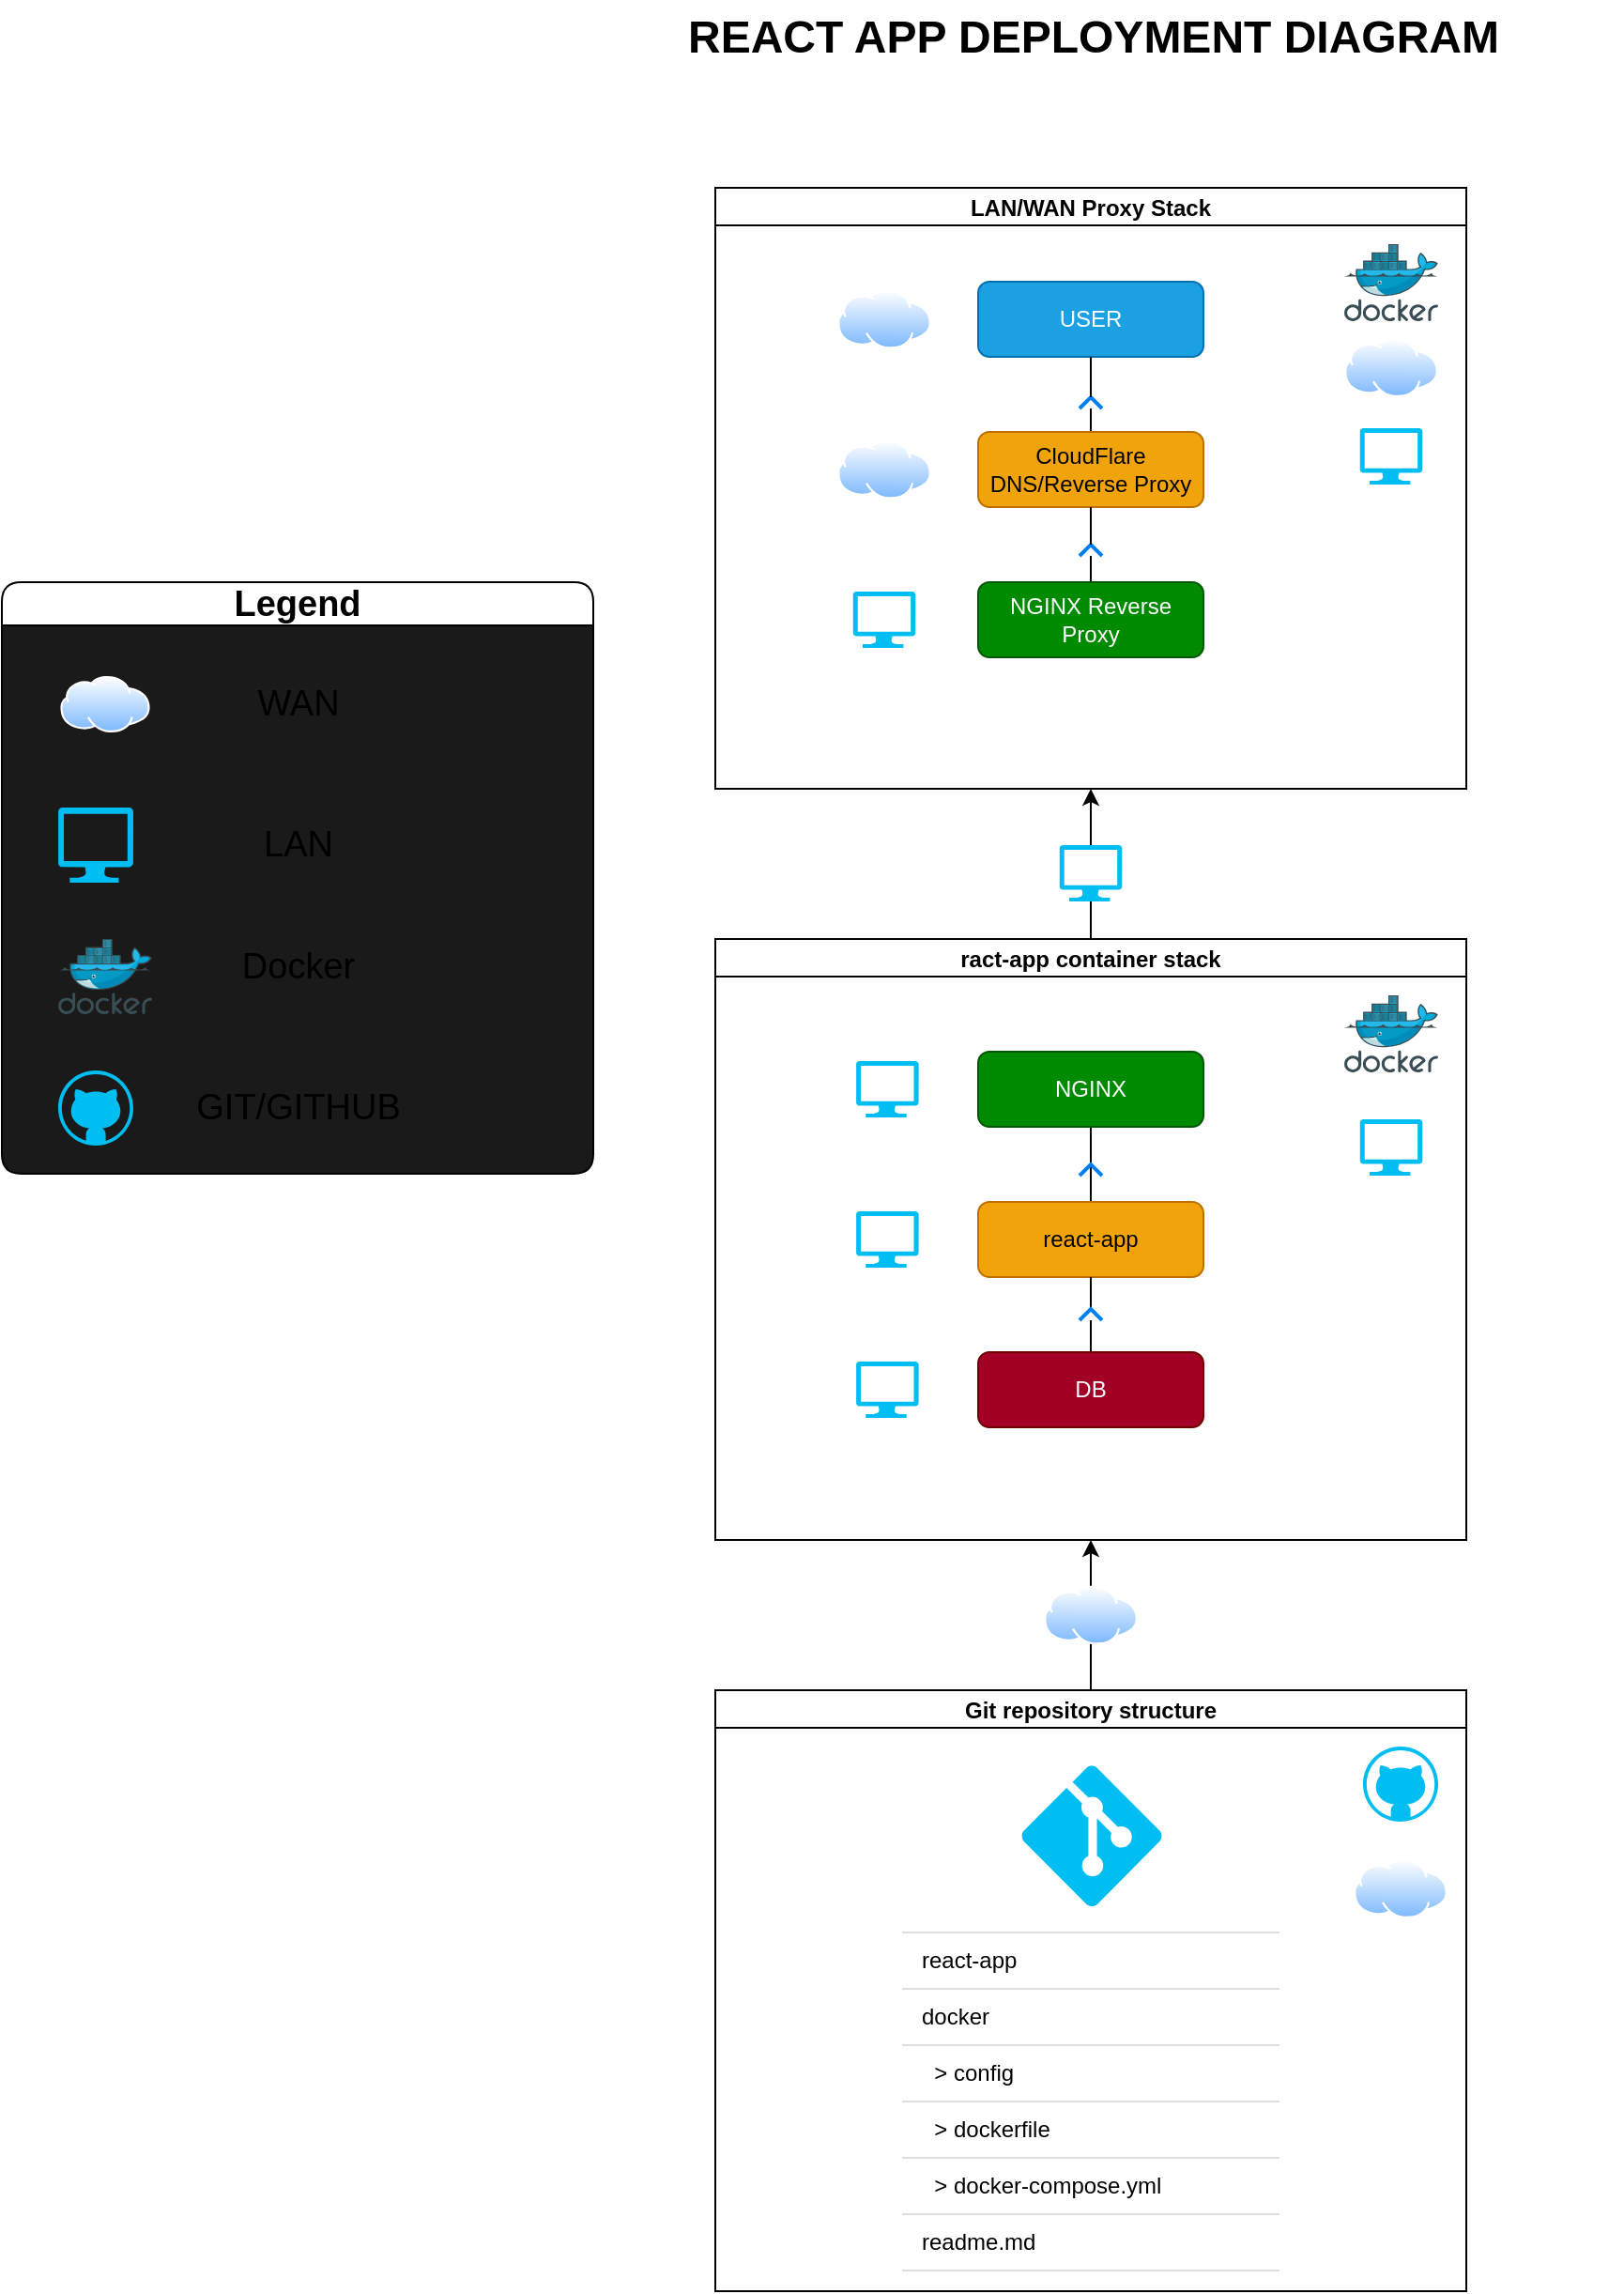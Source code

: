 <mxfile>
    <diagram id="caemsdQhCzEoh4KC35OA" name="Page-1">
        <mxGraphModel dx="1168" dy="3623" grid="0" gridSize="10" guides="1" tooltips="1" connect="1" arrows="1" fold="1" page="1" pageScale="1" pageWidth="1200" pageHeight="1600" math="0" shadow="0">
            <root>
                <mxCell id="0"/>
                <mxCell id="1" parent="0"/>
                <mxCell id="186" value="" style="group" parent="1" vertex="1" connectable="0">
                    <mxGeometry x="474" y="-2972" width="400" height="1120" as="geometry"/>
                </mxCell>
                <mxCell id="75" value="" style="group" parent="186" vertex="1" connectable="0">
                    <mxGeometry y="400" width="400" height="720" as="geometry"/>
                </mxCell>
                <mxCell id="73" value="" style="group" parent="75" vertex="1" connectable="0">
                    <mxGeometry y="400" width="400" height="320" as="geometry"/>
                </mxCell>
                <mxCell id="2" value="Git repository structure" style="swimlane;startSize=20;horizontal=1;containerType=tree;swimlaneFillColor=default;" parent="73" vertex="1">
                    <mxGeometry width="400" height="320" as="geometry">
                        <mxRectangle width="120" height="30" as="alternateBounds"/>
                    </mxGeometry>
                </mxCell>
                <mxCell id="49" value="" style="verticalLabelPosition=bottom;html=1;verticalAlign=top;align=center;strokeColor=none;fillColor=#00BEF2;shape=mxgraph.azure.git_repository;rounded=1;glass=0;fillStyle=auto;" parent="2" vertex="1">
                    <mxGeometry x="163" y="40" width="75" height="75" as="geometry"/>
                </mxCell>
                <mxCell id="52" value="" style="verticalLabelPosition=bottom;html=1;verticalAlign=top;align=center;strokeColor=none;fillColor=#00BEF2;shape=mxgraph.azure.github_code;pointerEvents=1;rounded=1;glass=0;fillStyle=auto;" parent="2" vertex="1">
                    <mxGeometry x="345" y="30" width="40" height="40" as="geometry"/>
                </mxCell>
                <mxCell id="109" value="" style="aspect=fixed;perimeter=ellipsePerimeter;html=1;align=center;shadow=0;dashed=0;spacingTop=3;image;image=img/lib/active_directory/internet_cloud.svg;rounded=1;glass=0;fillStyle=auto;fontColor=default;gradientColor=none;" parent="2" vertex="1">
                    <mxGeometry x="340" y="90" width="50" height="31.5" as="geometry"/>
                </mxCell>
                <mxCell id="204" value="readme.md" style="shape=partialRectangle;whiteSpace=wrap;left=0;right=0;fillColor=none;strokeColor=#DFDFDF;html=1;shadow=0;dashed=0;perimeter=none;whiteSpace=wrap;resizeWidth=1;align=left;spacing=10;rounded=1;glass=0;fillStyle=auto;fontColor=default;" vertex="1" parent="2">
                    <mxGeometry x="100" y="279" width="200" height="30" as="geometry"/>
                </mxCell>
                <mxCell id="64" value="&lt;span style=&quot;color: rgba(0, 0, 0, 0); font-family: monospace; font-size: 0px;&quot;&gt;re&lt;/span&gt;" style="html=1;strokeColor=none;fillColor=none;fontColor=default;perimeter=none;whiteSpace=wrap;resizeWidth=1;align=left;spacing=10;rounded=1;glass=0;fillStyle=auto;" parent="73" vertex="1">
                    <mxGeometry x="100" y="140" width="200" height="30" as="geometry"/>
                </mxCell>
                <mxCell id="66" value="docker" style="shape=partialRectangle;whiteSpace=wrap;left=0;right=0;fillColor=none;strokeColor=#DFDFDF;html=1;shadow=0;dashed=0;perimeter=none;whiteSpace=wrap;resizeWidth=1;align=left;spacing=10;rounded=1;glass=0;fillStyle=auto;fontColor=default;" parent="73" vertex="1">
                    <mxGeometry x="100" y="159" width="200" height="30" as="geometry"/>
                </mxCell>
                <mxCell id="67" value="&amp;nbsp; &amp;gt; config" style="shape=partialRectangle;whiteSpace=wrap;left=0;right=0;fillColor=none;strokeColor=#DFDFDF;html=1;shadow=0;dashed=0;perimeter=none;whiteSpace=wrap;resizeWidth=1;align=left;spacing=10;rounded=1;glass=0;fillStyle=auto;fontColor=default;" parent="73" vertex="1">
                    <mxGeometry x="100" y="189" width="200" height="30" as="geometry"/>
                </mxCell>
                <mxCell id="69" value="&amp;nbsp; &amp;gt; dockerfile" style="shape=partialRectangle;whiteSpace=wrap;left=0;right=0;fillColor=none;strokeColor=#DFDFDF;html=1;shadow=0;dashed=0;perimeter=none;whiteSpace=wrap;resizeWidth=1;align=left;spacing=10;rounded=1;glass=0;fillStyle=auto;fontColor=default;" parent="73" vertex="1">
                    <mxGeometry x="100" y="219" width="200" height="30" as="geometry"/>
                </mxCell>
                <mxCell id="71" value="react-app" style="shape=partialRectangle;whiteSpace=wrap;left=0;right=0;fillColor=none;strokeColor=#DFDFDF;html=1;shadow=0;dashed=0;perimeter=none;whiteSpace=wrap;resizeWidth=1;align=left;spacing=10;rounded=1;glass=0;fillStyle=auto;fontColor=default;" parent="73" vertex="1">
                    <mxGeometry x="100" y="129" width="200" height="30" as="geometry"/>
                </mxCell>
                <mxCell id="72" value="&amp;nbsp; &amp;gt; docker-compose.yml" style="shape=partialRectangle;whiteSpace=wrap;left=0;right=0;fillColor=none;strokeColor=#DFDFDF;html=1;shadow=0;dashed=0;perimeter=none;whiteSpace=wrap;resizeWidth=1;align=left;spacing=10;rounded=1;glass=0;fillStyle=auto;fontColor=default;" parent="73" vertex="1">
                    <mxGeometry x="100" y="249" width="200" height="30" as="geometry"/>
                </mxCell>
                <mxCell id="74" value="" style="group" parent="75" vertex="1" connectable="0">
                    <mxGeometry width="400" height="320" as="geometry"/>
                </mxCell>
                <mxCell id="38" value="ract-app container stack" style="swimlane;startSize=20;horizontal=1;containerType=tree;swimlaneFillColor=default;" parent="74" vertex="1">
                    <mxGeometry width="400" height="320" as="geometry">
                        <mxRectangle x="200" y="220" width="120" height="30" as="alternateBounds"/>
                    </mxGeometry>
                </mxCell>
                <mxCell id="39" value="" style="edgeStyle=elbowEdgeStyle;elbow=vertical;sourcePerimeterSpacing=0;targetPerimeterSpacing=0;startArrow=none;endArrow=none;rounded=0;curved=0;" parent="38" source="40" target="41" edge="1">
                    <mxGeometry relative="1" as="geometry"/>
                </mxCell>
                <mxCell id="40" value="NGINX" style="whiteSpace=wrap;html=1;treeFolding=1;treeMoving=1;newEdgeStyle={&quot;edgeStyle&quot;:&quot;elbowEdgeStyle&quot;,&quot;startArrow&quot;:&quot;none&quot;,&quot;endArrow&quot;:&quot;none&quot;};fillColor=#008a00;fontColor=#ffffff;strokeColor=#005700;glass=0;rounded=1;" parent="38" vertex="1">
                    <mxGeometry x="140" y="60" width="120" height="40" as="geometry"/>
                </mxCell>
                <mxCell id="41" value="react-app" style="whiteSpace=wrap;html=1;treeFolding=1;treeMoving=1;newEdgeStyle={&quot;edgeStyle&quot;:&quot;elbowEdgeStyle&quot;,&quot;startArrow&quot;:&quot;none&quot;,&quot;endArrow&quot;:&quot;none&quot;};rounded=1;fillColor=#f0a30a;fontColor=#000000;strokeColor=#BD7000;" parent="38" vertex="1">
                    <mxGeometry x="140" y="140" width="120" height="40" as="geometry"/>
                </mxCell>
                <mxCell id="42" value="" style="edgeStyle=elbowEdgeStyle;elbow=vertical;targetPerimeterSpacing=0;startArrow=none;endArrow=none;rounded=0;curved=0;" parent="38" source="45" target="43" edge="1">
                    <mxGeometry relative="1" as="geometry">
                        <mxPoint x="400" y="320" as="sourcePoint"/>
                    </mxGeometry>
                </mxCell>
                <mxCell id="43" value="DB" style="whiteSpace=wrap;html=1;treeFolding=1;treeMoving=1;newEdgeStyle={&quot;edgeStyle&quot;:&quot;elbowEdgeStyle&quot;,&quot;startArrow&quot;:&quot;none&quot;,&quot;endArrow&quot;:&quot;none&quot;};fillColor=#a20025;fontColor=#ffffff;strokeColor=#6F0000;rounded=1;" parent="38" vertex="1">
                    <mxGeometry x="140" y="220" width="120" height="40" as="geometry"/>
                </mxCell>
                <mxCell id="44" value="" style="edgeStyle=elbowEdgeStyle;elbow=vertical;sourcePerimeterSpacing=0;startArrow=none;endArrow=none;rounded=0;curved=0;" parent="38" source="41" target="45" edge="1">
                    <mxGeometry relative="1" as="geometry">
                        <mxPoint x="400" y="400" as="sourcePoint"/>
                        <mxPoint x="400" y="440" as="targetPoint"/>
                    </mxGeometry>
                </mxCell>
                <mxCell id="45" value="" style="html=1;verticalLabelPosition=bottom;labelBackgroundColor=#ffffff;verticalAlign=top;shadow=0;dashed=0;strokeWidth=2;shape=mxgraph.ios7.misc.up;strokeColor=#0080f0;rounded=1;glass=0;gradientColor=none;" parent="38" vertex="1">
                    <mxGeometry x="194" y="197" width="12" height="6" as="geometry"/>
                </mxCell>
                <mxCell id="46" value="" style="html=1;verticalLabelPosition=bottom;labelBackgroundColor=#ffffff;verticalAlign=top;shadow=0;dashed=0;strokeWidth=2;shape=mxgraph.ios7.misc.up;strokeColor=#0080f0;rounded=1;glass=0;gradientColor=none;" parent="38" vertex="1">
                    <mxGeometry x="194" y="120" width="12" height="6" as="geometry"/>
                </mxCell>
                <mxCell id="51" value="" style="sketch=0;aspect=fixed;html=1;points=[];align=center;image;fontSize=12;image=img/lib/mscae/Docker.svg;rounded=1;glass=0;fillStyle=auto;gradientColor=none;" parent="38" vertex="1">
                    <mxGeometry x="335" y="30" width="50" height="41" as="geometry"/>
                </mxCell>
                <mxCell id="105" value="" style="verticalLabelPosition=bottom;html=1;verticalAlign=top;align=center;strokeColor=none;fillColor=#00BEF2;shape=mxgraph.azure.computer;pointerEvents=1;rounded=1;glass=0;fillStyle=auto;fontColor=default;" parent="38" vertex="1">
                    <mxGeometry x="343.34" y="96" width="33.33" height="30" as="geometry"/>
                </mxCell>
                <mxCell id="114" value="" style="verticalLabelPosition=bottom;html=1;verticalAlign=top;align=center;strokeColor=none;fillColor=#00BEF2;shape=mxgraph.azure.computer;pointerEvents=1;rounded=1;glass=0;fillStyle=auto;fontColor=default;" parent="38" vertex="1">
                    <mxGeometry x="75.0" y="65" width="33.33" height="30" as="geometry"/>
                </mxCell>
                <mxCell id="115" value="" style="verticalLabelPosition=bottom;html=1;verticalAlign=top;align=center;strokeColor=none;fillColor=#00BEF2;shape=mxgraph.azure.computer;pointerEvents=1;rounded=1;glass=0;fillStyle=auto;fontColor=default;" parent="38" vertex="1">
                    <mxGeometry x="75.0" y="145" width="33.33" height="30" as="geometry"/>
                </mxCell>
                <mxCell id="116" value="" style="verticalLabelPosition=bottom;html=1;verticalAlign=top;align=center;strokeColor=none;fillColor=#00BEF2;shape=mxgraph.azure.computer;pointerEvents=1;rounded=1;glass=0;fillStyle=auto;fontColor=default;" parent="38" vertex="1">
                    <mxGeometry x="75.0" y="225" width="33.33" height="30" as="geometry"/>
                </mxCell>
                <mxCell id="47" value="" style="edgeStyle=none;html=1;" parent="75" source="2" target="38" edge="1">
                    <mxGeometry relative="1" as="geometry"/>
                </mxCell>
                <mxCell id="108" value="" style="aspect=fixed;perimeter=ellipsePerimeter;html=1;align=center;shadow=0;dashed=0;spacingTop=3;image;image=img/lib/active_directory/internet_cloud.svg;rounded=1;glass=0;fillStyle=auto;fontColor=default;gradientColor=none;" parent="75" vertex="1">
                    <mxGeometry x="175" y="344.25" width="50" height="31.5" as="geometry"/>
                </mxCell>
                <mxCell id="76" value="LAN/WAN Proxy Stack" style="swimlane;startSize=20;horizontal=1;containerType=tree;swimlaneFillColor=default;" parent="186" vertex="1">
                    <mxGeometry width="400" height="320" as="geometry">
                        <mxRectangle x="200" y="220" width="120" height="30" as="alternateBounds"/>
                    </mxGeometry>
                </mxCell>
                <mxCell id="78" value="USER" style="whiteSpace=wrap;html=1;treeFolding=1;treeMoving=1;newEdgeStyle={&quot;edgeStyle&quot;:&quot;elbowEdgeStyle&quot;,&quot;startArrow&quot;:&quot;none&quot;,&quot;endArrow&quot;:&quot;none&quot;};fillColor=#1ba1e2;fontColor=#ffffff;strokeColor=#006EAF;glass=0;rounded=1;" parent="76" vertex="1">
                    <mxGeometry x="140" y="50" width="120" height="40" as="geometry"/>
                </mxCell>
                <mxCell id="85" value="" style="sketch=0;aspect=fixed;html=1;points=[];align=center;image;fontSize=12;image=img/lib/mscae/Docker.svg;rounded=1;glass=0;fillStyle=auto;gradientColor=none;" parent="76" vertex="1">
                    <mxGeometry x="335" y="30" width="50" height="41" as="geometry"/>
                </mxCell>
                <mxCell id="111" value="" style="verticalLabelPosition=bottom;html=1;verticalAlign=top;align=center;strokeColor=none;fillColor=#00BEF2;shape=mxgraph.azure.computer;pointerEvents=1;rounded=1;glass=0;fillStyle=auto;fontColor=default;" parent="76" vertex="1">
                    <mxGeometry x="73.34" y="215" width="33.33" height="30" as="geometry"/>
                </mxCell>
                <mxCell id="112" value="" style="aspect=fixed;perimeter=ellipsePerimeter;html=1;align=center;shadow=0;dashed=0;spacingTop=3;image;image=img/lib/active_directory/internet_cloud.svg;rounded=1;glass=0;fillStyle=auto;fontColor=default;gradientColor=none;" parent="76" vertex="1">
                    <mxGeometry x="335" y="80" width="50" height="31.5" as="geometry"/>
                </mxCell>
                <mxCell id="113" value="" style="verticalLabelPosition=bottom;html=1;verticalAlign=top;align=center;strokeColor=none;fillColor=#00BEF2;shape=mxgraph.azure.computer;pointerEvents=1;rounded=1;glass=0;fillStyle=auto;fontColor=default;" parent="76" vertex="1">
                    <mxGeometry x="343.33" y="128" width="33.33" height="30" as="geometry"/>
                </mxCell>
                <mxCell id="117" value="" style="aspect=fixed;perimeter=ellipsePerimeter;html=1;align=center;shadow=0;dashed=0;spacingTop=3;image;image=img/lib/active_directory/internet_cloud.svg;rounded=1;glass=0;fillStyle=auto;fontColor=default;gradientColor=none;" parent="76" vertex="1">
                    <mxGeometry x="65.01" y="134.25" width="50" height="31.5" as="geometry"/>
                </mxCell>
                <mxCell id="146" value="" style="edgeStyle=elbowEdgeStyle;html=1;elbow=vertical;startArrow=none;endArrow=none;" parent="76" source="152" target="147" edge="1">
                    <mxGeometry relative="1" as="geometry"/>
                </mxCell>
                <mxCell id="147" value="CloudFlare DNS/Reverse Proxy" style="whiteSpace=wrap;html=1;treeFolding=1;treeMoving=1;newEdgeStyle={&quot;edgeStyle&quot;:&quot;elbowEdgeStyle&quot;,&quot;startArrow&quot;:&quot;none&quot;,&quot;endArrow&quot;:&quot;none&quot;};fillColor=#f0a30a;fontColor=#000000;strokeColor=#BD7000;glass=0;rounded=1;" parent="76" vertex="1">
                    <mxGeometry x="140" y="130" width="120" height="40" as="geometry"/>
                </mxCell>
                <mxCell id="148" value="" style="edgeStyle=elbowEdgeStyle;html=1;elbow=vertical;startArrow=none;endArrow=none;" parent="76" source="150" target="149" edge="1">
                    <mxGeometry relative="1" as="geometry">
                        <mxPoint x="225" y="10.0" as="sourcePoint"/>
                    </mxGeometry>
                </mxCell>
                <mxCell id="149" value="NGINX Reverse Proxy" style="whiteSpace=wrap;html=1;treeFolding=1;treeMoving=1;newEdgeStyle={&quot;edgeStyle&quot;:&quot;elbowEdgeStyle&quot;,&quot;startArrow&quot;:&quot;none&quot;,&quot;endArrow&quot;:&quot;none&quot;};fillColor=#008a00;fontColor=#ffffff;strokeColor=#005700;glass=0;rounded=1;" parent="76" vertex="1">
                    <mxGeometry x="140" y="210" width="120" height="40" as="geometry"/>
                </mxCell>
                <mxCell id="150" value="" style="html=1;verticalLabelPosition=bottom;labelBackgroundColor=#ffffff;verticalAlign=top;shadow=0;dashed=0;strokeWidth=2;shape=mxgraph.ios7.misc.up;strokeColor=#0080f0;rounded=1;glass=0;gradientColor=none;" parent="76" vertex="1">
                    <mxGeometry x="194" y="190" width="12" height="6" as="geometry"/>
                </mxCell>
                <mxCell id="151" value="" style="edgeStyle=elbowEdgeStyle;html=1;elbow=vertical;startArrow=none;endArrow=none;" parent="76" source="147" target="150" edge="1">
                    <mxGeometry relative="1" as="geometry">
                        <mxPoint x="225" y="90" as="sourcePoint"/>
                        <mxPoint x="225" y="130" as="targetPoint"/>
                    </mxGeometry>
                </mxCell>
                <mxCell id="152" value="" style="html=1;verticalLabelPosition=bottom;labelBackgroundColor=#ffffff;verticalAlign=top;shadow=0;dashed=0;strokeWidth=2;shape=mxgraph.ios7.misc.up;strokeColor=#0080f0;rounded=1;glass=0;gradientColor=none;" parent="76" vertex="1">
                    <mxGeometry x="194" y="111.5" width="12" height="6" as="geometry"/>
                </mxCell>
                <mxCell id="153" value="" style="edgeStyle=elbowEdgeStyle;html=1;elbow=vertical;startArrow=none;endArrow=none;" parent="76" source="78" target="152" edge="1">
                    <mxGeometry relative="1" as="geometry">
                        <mxPoint x="225" y="10" as="sourcePoint"/>
                        <mxPoint x="225" y="50" as="targetPoint"/>
                    </mxGeometry>
                </mxCell>
                <mxCell id="203" value="" style="aspect=fixed;perimeter=ellipsePerimeter;html=1;align=center;shadow=0;dashed=0;spacingTop=3;image;image=img/lib/active_directory/internet_cloud.svg;rounded=1;glass=0;fillStyle=auto;fontColor=default;gradientColor=none;" parent="76" vertex="1">
                    <mxGeometry x="65" y="54.25" width="50" height="31.5" as="geometry"/>
                </mxCell>
                <mxCell id="86" value="" style="edgeStyle=none;html=1;fontColor=default;startArrow=none;" parent="186" source="103" target="76" edge="1">
                    <mxGeometry relative="1" as="geometry"/>
                </mxCell>
                <mxCell id="104" value="" style="edgeStyle=none;html=1;fontColor=default;endArrow=none;" parent="186" source="38" target="103" edge="1">
                    <mxGeometry relative="1" as="geometry">
                        <mxPoint x="200" y="400" as="sourcePoint"/>
                        <mxPoint x="200" y="320" as="targetPoint"/>
                    </mxGeometry>
                </mxCell>
                <mxCell id="103" value="" style="verticalLabelPosition=bottom;html=1;verticalAlign=top;align=center;strokeColor=none;fillColor=#00BEF2;shape=mxgraph.azure.computer;pointerEvents=1;rounded=1;glass=0;fillStyle=auto;fontColor=default;" parent="186" vertex="1">
                    <mxGeometry x="183.34" y="350" width="33.33" height="30" as="geometry"/>
                </mxCell>
                <mxCell id="189" value="REACT APP DEPLOYMENT DIAGRAM" style="text;strokeColor=none;fillColor=none;html=1;fontSize=24;fontStyle=1;verticalAlign=middle;align=center;rounded=1;glass=0;labelBackgroundColor=none;fillStyle=auto;fontColor=default;labelBorderColor=none;" parent="1" vertex="1">
                    <mxGeometry x="392" y="-3072" width="565" height="40" as="geometry"/>
                </mxCell>
                <mxCell id="193" value="Legend" style="swimlane;whiteSpace=wrap;html=1;rounded=1;glass=0;labelBackgroundColor=none;labelBorderColor=none;fillStyle=auto;fontSize=19;swimlaneFillColor=#1A1A1A;" parent="1" vertex="1">
                    <mxGeometry x="94" y="-2762" width="315" height="315" as="geometry"/>
                </mxCell>
                <mxCell id="194" value="" style="aspect=fixed;perimeter=ellipsePerimeter;html=1;align=center;shadow=0;dashed=0;spacingTop=3;image;image=img/lib/active_directory/internet_cloud.svg;rounded=1;glass=0;fillStyle=auto;fontColor=default;gradientColor=none;" parent="193" vertex="1">
                    <mxGeometry x="30" y="50" width="50" height="30" as="geometry"/>
                </mxCell>
                <mxCell id="195" value="" style="verticalLabelPosition=bottom;html=1;verticalAlign=top;align=center;strokeColor=none;fillColor=#00BEF2;shape=mxgraph.azure.computer;pointerEvents=1;rounded=1;glass=0;fillStyle=auto;fontColor=default;" parent="193" vertex="1">
                    <mxGeometry x="30" y="120" width="40" height="40" as="geometry"/>
                </mxCell>
                <mxCell id="196" value="" style="sketch=0;aspect=fixed;html=1;points=[];align=center;image;fontSize=12;image=img/lib/mscae/Docker.svg;rounded=1;glass=0;fillStyle=auto;gradientColor=none;" parent="193" vertex="1">
                    <mxGeometry x="30" y="190" width="50" height="40" as="geometry"/>
                </mxCell>
                <mxCell id="197" value="" style="verticalLabelPosition=bottom;html=1;verticalAlign=top;align=center;strokeColor=none;fillColor=#00BEF2;shape=mxgraph.azure.github_code;pointerEvents=1;rounded=1;glass=0;fillStyle=auto;" parent="193" vertex="1">
                    <mxGeometry x="30" y="260" width="40" height="40" as="geometry"/>
                </mxCell>
                <mxCell id="198" value="WAN" style="text;html=1;strokeColor=none;fillColor=none;align=center;verticalAlign=middle;whiteSpace=wrap;rounded=0;glass=0;labelBackgroundColor=none;labelBorderColor=none;fillStyle=auto;fontSize=19;fontColor=default;" parent="193" vertex="1">
                    <mxGeometry x="127.5" y="50" width="60" height="30" as="geometry"/>
                </mxCell>
                <mxCell id="199" value="LAN" style="text;html=1;strokeColor=none;fillColor=none;align=center;verticalAlign=middle;whiteSpace=wrap;rounded=0;glass=0;labelBackgroundColor=none;labelBorderColor=none;fillStyle=auto;fontSize=19;fontColor=default;" parent="193" vertex="1">
                    <mxGeometry x="127.5" y="125" width="60" height="30" as="geometry"/>
                </mxCell>
                <mxCell id="200" value="Docker" style="text;html=1;strokeColor=none;fillColor=none;align=center;verticalAlign=middle;whiteSpace=wrap;rounded=0;glass=0;labelBackgroundColor=none;labelBorderColor=none;fillStyle=auto;fontSize=19;fontColor=default;" parent="193" vertex="1">
                    <mxGeometry x="127.5" y="190" width="60" height="30" as="geometry"/>
                </mxCell>
                <mxCell id="201" value="GIT/GITHUB" style="text;html=1;strokeColor=none;fillColor=none;align=center;verticalAlign=middle;whiteSpace=wrap;rounded=0;glass=0;labelBackgroundColor=none;labelBorderColor=none;fillStyle=auto;fontSize=19;fontColor=default;" parent="193" vertex="1">
                    <mxGeometry x="127.5" y="265" width="60" height="30" as="geometry"/>
                </mxCell>
            </root>
        </mxGraphModel>
    </diagram>
</mxfile>